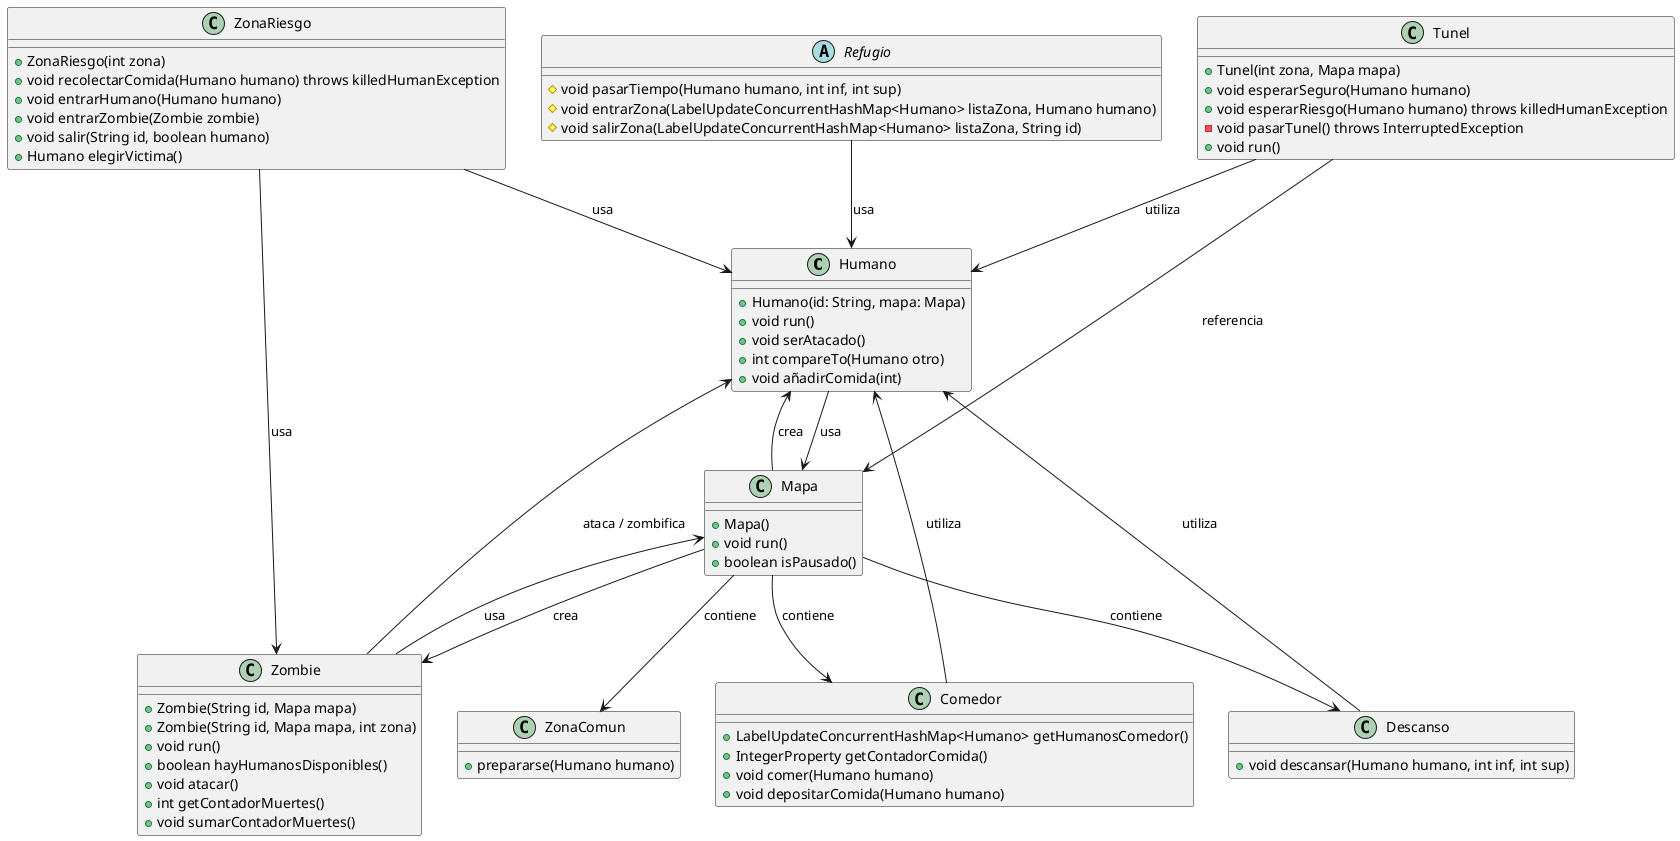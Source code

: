 @startuml
class Humano {
+ Humano(id: String, mapa: Mapa)
+ void run()
+ void serAtacado()
+ int compareTo(Humano otro)
+ void añadirComida(int)
}

class Zombie {
+ Zombie(String id, Mapa mapa)
+ Zombie(String id, Mapa mapa, int zona)
+ void run()
+ boolean hayHumanosDisponibles()
+ void atacar()
+ int getContadorMuertes()
+ void sumarContadorMuertes()
}

class Mapa {
+ Mapa()
+ void run()
+ boolean isPausado()
}

class ZonaRiesgo {
+ ZonaRiesgo(int zona)
+ void recolectarComida(Humano humano) throws killedHumanException
+ void entrarHumano(Humano humano)
+ void entrarZombie(Zombie zombie)
+ void salir(String id, boolean humano)
+ Humano elegirVictima()
}

class Tunel {
+ Tunel(int zona, Mapa mapa)
+ void esperarSeguro(Humano humano)
+ void esperarRiesgo(Humano humano) throws killedHumanException
- void pasarTunel() throws InterruptedException
+ void run()
}

class Comedor {
+ LabelUpdateConcurrentHashMap<Humano> getHumanosComedor()
+ IntegerProperty getContadorComida()
+ void comer(Humano humano)
+ void depositarComida(Humano humano)
}


class Descanso {
+ void descansar(Humano humano, int inf, int sup)
}

abstract class Refugio {
# void pasarTiempo(Humano humano, int inf, int sup)
# void entrarZona(LabelUpdateConcurrentHashMap<Humano> listaZona, Humano humano)
# void salirZona(LabelUpdateConcurrentHashMap<Humano> listaZona, String id)
}

class ZonaComun {
+prepararse(Humano humano)
}

Humano --> Mapa : usa
Mapa --> Comedor : contiene
Mapa --> ZonaComun : contiene
Mapa --> Descanso : contiene
Mapa --> Zombie : crea
Mapa --> Humano : crea
Zombie --> Mapa : usa
Zombie --> Humano : ataca / zombifica
ZonaRiesgo --> Humano : usa
ZonaRiesgo --> Zombie : usa
Tunel --> Humano : utiliza
Tunel --> Mapa : referencia
Comedor --> Humano : utiliza
Descanso --> Humano : utiliza
Refugio --> Humano : usa
@enduml